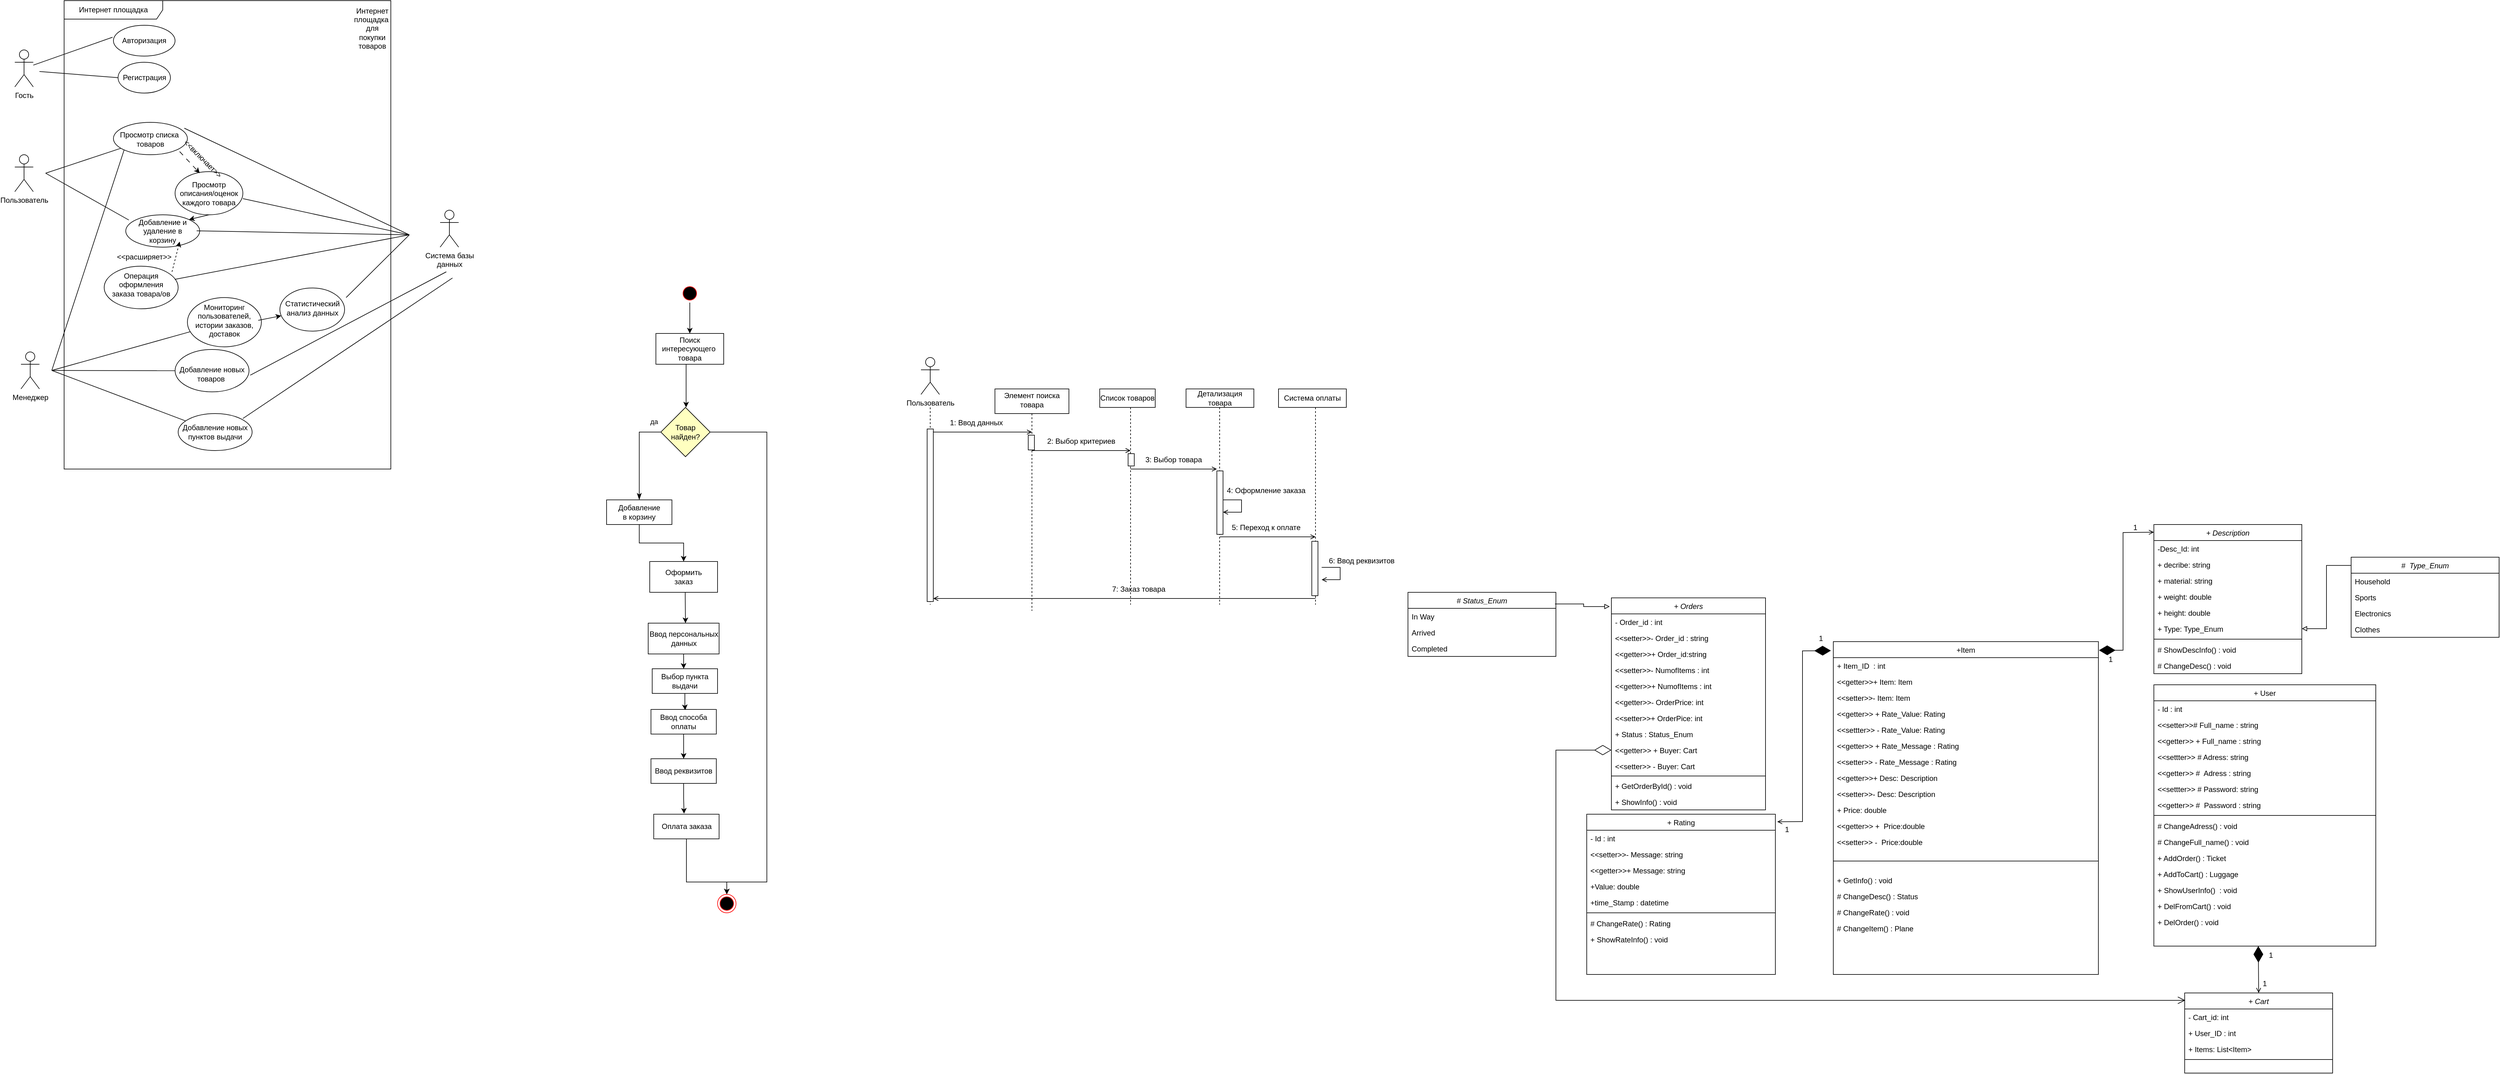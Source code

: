<mxfile version="24.4.4" type="google">
  <diagram name="Page-1" id="mguCj2cKq7bsOL97bhls">
    <mxGraphModel dx="3187" dy="2758" grid="1" gridSize="10" guides="1" tooltips="1" connect="1" arrows="1" fold="1" page="1" pageScale="1" pageWidth="850" pageHeight="1100" math="0" shadow="0">
      <root>
        <mxCell id="0" />
        <mxCell id="1" parent="0" />
        <mxCell id="fIXFhrKanXtExy9UGcHT-1" value="Пользователь" style="shape=umlActor;verticalLabelPosition=bottom;verticalAlign=top;html=1;outlineConnect=0;" parent="1" vertex="1">
          <mxGeometry x="100" y="120" width="30" height="60" as="geometry" />
        </mxCell>
        <mxCell id="fIXFhrKanXtExy9UGcHT-4" value="Менеджер" style="shape=umlActor;verticalLabelPosition=bottom;verticalAlign=top;html=1;outlineConnect=0;" parent="1" vertex="1">
          <mxGeometry x="110" y="440" width="30" height="60" as="geometry" />
        </mxCell>
        <mxCell id="fIXFhrKanXtExy9UGcHT-7" value="Система базы &lt;br&gt;данных" style="shape=umlActor;verticalLabelPosition=bottom;verticalAlign=top;html=1;outlineConnect=0;" parent="1" vertex="1">
          <mxGeometry x="790" y="210" width="30" height="60" as="geometry" />
        </mxCell>
        <mxCell id="fIXFhrKanXtExy9UGcHT-8" value="" style="endArrow=none;html=1;rounded=0;endFill=0;" parent="1" target="fIXFhrKanXtExy9UGcHT-9" edge="1">
          <mxGeometry width="50" height="50" relative="1" as="geometry">
            <mxPoint x="150" y="150" as="sourcePoint" />
            <mxPoint x="335" y="129" as="targetPoint" />
          </mxGeometry>
        </mxCell>
        <mxCell id="fIXFhrKanXtExy9UGcHT-9" value="" style="ellipse;whiteSpace=wrap;html=1;" parent="1" vertex="1">
          <mxGeometry x="260" y="67.5" width="120" height="52.5" as="geometry" />
        </mxCell>
        <mxCell id="fIXFhrKanXtExy9UGcHT-10" value="Просмотр списка&amp;nbsp;&lt;br&gt;товаров" style="text;html=1;strokeColor=none;fillColor=none;align=center;verticalAlign=middle;whiteSpace=wrap;rounded=0;" parent="1" vertex="1">
          <mxGeometry x="265" y="77" width="110" height="35" as="geometry" />
        </mxCell>
        <mxCell id="fIXFhrKanXtExy9UGcHT-11" value="" style="ellipse;whiteSpace=wrap;html=1;" parent="1" vertex="1">
          <mxGeometry x="360" y="147.5" width="110" height="70" as="geometry" />
        </mxCell>
        <mxCell id="fIXFhrKanXtExy9UGcHT-12" value="Просмотр описания/оценок каждого товара" style="text;html=1;strokeColor=none;fillColor=none;align=center;verticalAlign=middle;whiteSpace=wrap;rounded=0;" parent="1" vertex="1">
          <mxGeometry x="360" y="165" width="110" height="35" as="geometry" />
        </mxCell>
        <mxCell id="fIXFhrKanXtExy9UGcHT-13" value="" style="endArrow=classic;html=1;rounded=0;exitX=1;exitY=0.5;exitDx=0;exitDy=0;entryX=0.371;entryY=0.017;entryDx=0;entryDy=0;entryPerimeter=0;strokeColor=none;dashed=1;" parent="1" source="fIXFhrKanXtExy9UGcHT-10" target="fIXFhrKanXtExy9UGcHT-11" edge="1">
          <mxGeometry width="50" height="50" relative="1" as="geometry">
            <mxPoint x="390" y="370" as="sourcePoint" />
            <mxPoint x="440" y="320" as="targetPoint" />
          </mxGeometry>
        </mxCell>
        <mxCell id="fIXFhrKanXtExy9UGcHT-14" style="edgeStyle=orthogonalEdgeStyle;rounded=0;orthogonalLoop=1;jettySize=auto;html=1;exitX=0.5;exitY=1;exitDx=0;exitDy=0;" parent="1" source="fIXFhrKanXtExy9UGcHT-12" target="fIXFhrKanXtExy9UGcHT-12" edge="1">
          <mxGeometry relative="1" as="geometry" />
        </mxCell>
        <mxCell id="fIXFhrKanXtExy9UGcHT-15" value="" style="ellipse;whiteSpace=wrap;html=1;" parent="1" vertex="1">
          <mxGeometry x="280" y="217.5" width="120" height="52.5" as="geometry" />
        </mxCell>
        <mxCell id="fIXFhrKanXtExy9UGcHT-16" value="Добавление и удаление в корзину" style="text;html=1;strokeColor=none;fillColor=none;align=center;verticalAlign=middle;whiteSpace=wrap;rounded=0;" parent="1" vertex="1">
          <mxGeometry x="285" y="226" width="110" height="35" as="geometry" />
        </mxCell>
        <mxCell id="fIXFhrKanXtExy9UGcHT-17" value="" style="endArrow=none;html=1;rounded=0;entryX=0;entryY=0;entryDx=0;entryDy=0;endFill=0;" parent="1" target="fIXFhrKanXtExy9UGcHT-16" edge="1">
          <mxGeometry width="50" height="50" relative="1" as="geometry">
            <mxPoint x="150" y="150" as="sourcePoint" />
            <mxPoint x="300" y="240" as="targetPoint" />
          </mxGeometry>
        </mxCell>
        <mxCell id="fIXFhrKanXtExy9UGcHT-19" value="" style="endArrow=classic;html=1;rounded=0;exitX=0.5;exitY=1;exitDx=0;exitDy=0;entryX=1;entryY=0;entryDx=0;entryDy=0;" parent="1" source="fIXFhrKanXtExy9UGcHT-11" target="fIXFhrKanXtExy9UGcHT-15" edge="1">
          <mxGeometry width="50" height="50" relative="1" as="geometry">
            <mxPoint x="390" y="370" as="sourcePoint" />
            <mxPoint x="440" y="320" as="targetPoint" />
          </mxGeometry>
        </mxCell>
        <mxCell id="fIXFhrKanXtExy9UGcHT-20" value="" style="endArrow=none;html=1;rounded=0;entryX=1;entryY=0;entryDx=0;entryDy=0;endFill=0;" parent="1" target="fIXFhrKanXtExy9UGcHT-10" edge="1">
          <mxGeometry width="50" height="50" relative="1" as="geometry">
            <mxPoint x="740" y="250" as="sourcePoint" />
            <mxPoint x="440" y="320" as="targetPoint" />
          </mxGeometry>
        </mxCell>
        <mxCell id="fIXFhrKanXtExy9UGcHT-21" value="" style="endArrow=none;html=1;rounded=0;entryX=1;entryY=0.75;entryDx=0;entryDy=0;endFill=0;" parent="1" target="fIXFhrKanXtExy9UGcHT-12" edge="1">
          <mxGeometry width="50" height="50" relative="1" as="geometry">
            <mxPoint x="740" y="250" as="sourcePoint" />
            <mxPoint x="440" y="320" as="targetPoint" />
          </mxGeometry>
        </mxCell>
        <mxCell id="fIXFhrKanXtExy9UGcHT-22" value="" style="endArrow=none;html=1;rounded=0;entryX=1;entryY=0.5;entryDx=0;entryDy=0;endFill=0;" parent="1" target="fIXFhrKanXtExy9UGcHT-16" edge="1">
          <mxGeometry width="50" height="50" relative="1" as="geometry">
            <mxPoint x="740" y="250" as="sourcePoint" />
            <mxPoint x="440" y="320" as="targetPoint" />
          </mxGeometry>
        </mxCell>
        <mxCell id="fIXFhrKanXtExy9UGcHT-23" value="" style="endArrow=classic;html=1;rounded=0;dashed=1;dashPattern=8 8;exitX=0.931;exitY=1.082;exitDx=0;exitDy=0;exitPerimeter=0;" parent="1" source="fIXFhrKanXtExy9UGcHT-10" edge="1">
          <mxGeometry width="50" height="50" relative="1" as="geometry">
            <mxPoint x="450" y="440" as="sourcePoint" />
            <mxPoint x="400" y="150" as="targetPoint" />
          </mxGeometry>
        </mxCell>
        <mxCell id="fIXFhrKanXtExy9UGcHT-24" value="&amp;lt;&amp;lt;включает&amp;gt;&amp;gt;" style="text;html=1;strokeColor=none;fillColor=none;align=center;verticalAlign=middle;whiteSpace=wrap;rounded=0;rotation=45;" parent="1" vertex="1">
          <mxGeometry x="375" y="112" width="60" height="30" as="geometry" />
        </mxCell>
        <mxCell id="fIXFhrKanXtExy9UGcHT-25" value="" style="endArrow=none;html=1;rounded=0;endFill=0;" parent="1" target="fIXFhrKanXtExy9UGcHT-26" edge="1">
          <mxGeometry width="50" height="50" relative="1" as="geometry">
            <mxPoint x="160" y="470" as="sourcePoint" />
            <mxPoint x="277.5" y="381.25" as="targetPoint" />
          </mxGeometry>
        </mxCell>
        <mxCell id="fIXFhrKanXtExy9UGcHT-26" value="" style="ellipse;whiteSpace=wrap;html=1;" parent="1" vertex="1">
          <mxGeometry x="380" y="351.75" width="120" height="80" as="geometry" />
        </mxCell>
        <mxCell id="fIXFhrKanXtExy9UGcHT-27" value="Мониторинг пользователей, истории заказов, доставок" style="text;html=1;strokeColor=none;fillColor=none;align=center;verticalAlign=middle;whiteSpace=wrap;rounded=0;" parent="1" vertex="1">
          <mxGeometry x="385" y="371.25" width="110" height="35" as="geometry" />
        </mxCell>
        <mxCell id="fIXFhrKanXtExy9UGcHT-28" value="" style="endArrow=none;html=1;rounded=0;endFill=0;" parent="1" target="fIXFhrKanXtExy9UGcHT-29" edge="1">
          <mxGeometry width="50" height="50" relative="1" as="geometry">
            <mxPoint x="160" y="470" as="sourcePoint" />
            <mxPoint x="422.5" y="418.75" as="targetPoint" />
          </mxGeometry>
        </mxCell>
        <mxCell id="fIXFhrKanXtExy9UGcHT-29" value="" style="ellipse;whiteSpace=wrap;html=1;" parent="1" vertex="1">
          <mxGeometry x="360" y="436" width="120" height="68.75" as="geometry" />
        </mxCell>
        <mxCell id="fIXFhrKanXtExy9UGcHT-30" value="Добавление новых товаров&amp;nbsp;" style="text;html=1;strokeColor=none;fillColor=none;align=center;verticalAlign=middle;whiteSpace=wrap;rounded=0;" parent="1" vertex="1">
          <mxGeometry x="365" y="458" width="110" height="35" as="geometry" />
        </mxCell>
        <mxCell id="fIXFhrKanXtExy9UGcHT-31" value="" style="endArrow=none;html=1;rounded=0;endFill=0;" parent="1" target="fIXFhrKanXtExy9UGcHT-32" edge="1">
          <mxGeometry width="50" height="50" relative="1" as="geometry">
            <mxPoint x="160" y="470" as="sourcePoint" />
            <mxPoint x="412.5" y="568.75" as="targetPoint" />
          </mxGeometry>
        </mxCell>
        <mxCell id="fIXFhrKanXtExy9UGcHT-32" value="" style="ellipse;whiteSpace=wrap;html=1;" parent="1" vertex="1">
          <mxGeometry x="365" y="540" width="120" height="60" as="geometry" />
        </mxCell>
        <mxCell id="fIXFhrKanXtExy9UGcHT-33" value="Добавление новых пунктов выдачи" style="text;html=1;strokeColor=none;fillColor=none;align=center;verticalAlign=middle;whiteSpace=wrap;rounded=0;" parent="1" vertex="1">
          <mxGeometry x="370" y="552.5" width="110" height="35" as="geometry" />
        </mxCell>
        <mxCell id="fIXFhrKanXtExy9UGcHT-34" value="" style="endArrow=classic;html=1;rounded=0;exitX=1;exitY=0.5;exitDx=0;exitDy=0;" parent="1" source="fIXFhrKanXtExy9UGcHT-27" target="fIXFhrKanXtExy9UGcHT-35" edge="1">
          <mxGeometry width="50" height="50" relative="1" as="geometry">
            <mxPoint x="340" y="590" as="sourcePoint" />
            <mxPoint x="382.5" y="603.75" as="targetPoint" />
          </mxGeometry>
        </mxCell>
        <mxCell id="fIXFhrKanXtExy9UGcHT-35" value="" style="ellipse;whiteSpace=wrap;html=1;" parent="1" vertex="1">
          <mxGeometry x="530" y="336.25" width="105" height="70" as="geometry" />
        </mxCell>
        <mxCell id="fIXFhrKanXtExy9UGcHT-36" value="Статистический анализ данных" style="text;html=1;strokeColor=none;fillColor=none;align=center;verticalAlign=middle;whiteSpace=wrap;rounded=0;" parent="1" vertex="1">
          <mxGeometry x="527.5" y="351.75" width="110" height="35" as="geometry" />
        </mxCell>
        <mxCell id="fIXFhrKanXtExy9UGcHT-40" value="" style="endArrow=none;html=1;rounded=0;entryX=1;entryY=0;entryDx=0;entryDy=0;endFill=0;" parent="1" target="fIXFhrKanXtExy9UGcHT-36" edge="1">
          <mxGeometry width="50" height="50" relative="1" as="geometry">
            <mxPoint x="740" y="250" as="sourcePoint" />
            <mxPoint x="687.5" y="440" as="targetPoint" />
          </mxGeometry>
        </mxCell>
        <mxCell id="fIXFhrKanXtExy9UGcHT-46" value="" style="endArrow=none;html=1;rounded=0;entryX=0;entryY=1;entryDx=0;entryDy=0;endFill=0;" parent="1" target="fIXFhrKanXtExy9UGcHT-9" edge="1">
          <mxGeometry width="50" height="50" relative="1" as="geometry">
            <mxPoint x="160" y="470" as="sourcePoint" />
            <mxPoint x="420" y="300" as="targetPoint" />
          </mxGeometry>
        </mxCell>
        <mxCell id="IKExKe8eIzAEsjHXs8DD-5" value="" style="ellipse;whiteSpace=wrap;html=1;" parent="1" vertex="1">
          <mxGeometry x="245" y="300.88" width="120" height="69.12" as="geometry" />
        </mxCell>
        <mxCell id="IKExKe8eIzAEsjHXs8DD-8" value="Операция оформления заказа товара/ов" style="text;html=1;strokeColor=none;fillColor=none;align=center;verticalAlign=middle;whiteSpace=wrap;rounded=0;" parent="1" vertex="1">
          <mxGeometry x="255" y="310" width="100" height="41.75" as="geometry" />
        </mxCell>
        <mxCell id="IKExKe8eIzAEsjHXs8DD-9" value="" style="endArrow=classic;html=1;rounded=0;dashed=1;exitX=1;exitY=0;exitDx=0;exitDy=0;entryX=0.75;entryY=1;entryDx=0;entryDy=0;" parent="1" source="IKExKe8eIzAEsjHXs8DD-8" target="fIXFhrKanXtExy9UGcHT-16" edge="1">
          <mxGeometry width="50" height="50" relative="1" as="geometry">
            <mxPoint x="400" y="330" as="sourcePoint" />
            <mxPoint x="450" y="280" as="targetPoint" />
          </mxGeometry>
        </mxCell>
        <mxCell id="IKExKe8eIzAEsjHXs8DD-12" value="" style="endArrow=none;html=1;rounded=0;entryX=0.955;entryY=0.309;entryDx=0;entryDy=0;entryPerimeter=0;endFill=0;" parent="1" target="IKExKe8eIzAEsjHXs8DD-5" edge="1">
          <mxGeometry width="50" height="50" relative="1" as="geometry">
            <mxPoint x="740" y="250" as="sourcePoint" />
            <mxPoint x="450" y="280" as="targetPoint" />
          </mxGeometry>
        </mxCell>
        <mxCell id="IKExKe8eIzAEsjHXs8DD-13" value="&amp;lt;&amp;lt;расширяет&amp;gt;&amp;gt;" style="text;html=1;strokeColor=none;fillColor=none;align=center;verticalAlign=middle;whiteSpace=wrap;rounded=0;" parent="1" vertex="1">
          <mxGeometry x="280" y="270.88" width="60" height="30" as="geometry" />
        </mxCell>
        <mxCell id="GcAJQOQB0X5c1evwpk9x-1" value="Поиск интересующего&amp;nbsp;&lt;br&gt;товара" style="rounded=0;whiteSpace=wrap;html=1;" parent="1" vertex="1">
          <mxGeometry x="1140" y="410" width="110" height="50" as="geometry" />
        </mxCell>
        <mxCell id="GcAJQOQB0X5c1evwpk9x-2" value="" style="edgeStyle=orthogonalEdgeStyle;rounded=0;orthogonalLoop=1;jettySize=auto;html=1;" parent="1" source="GcAJQOQB0X5c1evwpk9x-3" target="GcAJQOQB0X5c1evwpk9x-1" edge="1">
          <mxGeometry relative="1" as="geometry" />
        </mxCell>
        <mxCell id="GcAJQOQB0X5c1evwpk9x-3" value="" style="ellipse;html=1;shape=startState;fillColor=#000000;strokeColor=#ff0000;" parent="1" vertex="1">
          <mxGeometry x="1180" y="330" width="30" height="30" as="geometry" />
        </mxCell>
        <mxCell id="GcAJQOQB0X5c1evwpk9x-4" value="" style="edgeStyle=orthogonalEdgeStyle;rounded=0;orthogonalLoop=1;jettySize=auto;html=1;entryX=0.5;entryY=0;entryDx=0;entryDy=0;" parent="1" edge="1">
          <mxGeometry relative="1" as="geometry">
            <mxPoint x="1187" y="460" as="sourcePoint" />
            <mxPoint x="1189" y="530" as="targetPoint" />
            <Array as="points">
              <mxPoint x="1189" y="460" />
            </Array>
          </mxGeometry>
        </mxCell>
        <mxCell id="W91-haZx8cq5L4DPFJ07-21" style="edgeStyle=orthogonalEdgeStyle;rounded=0;orthogonalLoop=1;jettySize=auto;html=1;entryX=0.5;entryY=0;entryDx=0;entryDy=0;" edge="1" parent="1" source="GcAJQOQB0X5c1evwpk9x-5" target="GcAJQOQB0X5c1evwpk9x-18">
          <mxGeometry relative="1" as="geometry">
            <mxPoint x="1290" y="840" as="targetPoint" />
            <Array as="points">
              <mxPoint x="1320" y="570" />
              <mxPoint x="1320" y="1300" />
              <mxPoint x="1255" y="1300" />
            </Array>
          </mxGeometry>
        </mxCell>
        <mxCell id="GcAJQOQB0X5c1evwpk9x-5" value="Товар&lt;br&gt;найден?" style="rhombus;whiteSpace=wrap;html=1;fillColor=#ffffc0;strokeColor=#000000;" parent="1" vertex="1">
          <mxGeometry x="1148" y="530" width="80" height="80" as="geometry" />
        </mxCell>
        <mxCell id="GcAJQOQB0X5c1evwpk9x-7" value="да" style="edgeStyle=orthogonalEdgeStyle;html=1;align=left;verticalAlign=top;endArrow=classicThin;endSize=8;strokeColor=#000000;rounded=0;entryX=0.5;entryY=0;entryDx=0;entryDy=0;endFill=1;" parent="1" target="GcAJQOQB0X5c1evwpk9x-11" edge="1">
          <mxGeometry x="-0.731" y="-30" relative="1" as="geometry">
            <mxPoint x="1111" y="660" as="targetPoint" />
            <Array as="points">
              <mxPoint x="1113" y="570" />
            </Array>
            <mxPoint as="offset" />
            <mxPoint x="1148" y="570" as="sourcePoint" />
          </mxGeometry>
        </mxCell>
        <mxCell id="GcAJQOQB0X5c1evwpk9x-10" style="edgeStyle=orthogonalEdgeStyle;rounded=0;orthogonalLoop=1;jettySize=auto;html=1;entryX=0.5;entryY=0;entryDx=0;entryDy=0;" parent="1" source="GcAJQOQB0X5c1evwpk9x-11" target="GcAJQOQB0X5c1evwpk9x-12" edge="1">
          <mxGeometry relative="1" as="geometry" />
        </mxCell>
        <mxCell id="GcAJQOQB0X5c1evwpk9x-11" value="Добавление&lt;br&gt;в корзину" style="rounded=0;whiteSpace=wrap;html=1;" parent="1" vertex="1">
          <mxGeometry x="1060" y="680" width="106" height="40" as="geometry" />
        </mxCell>
        <mxCell id="GcAJQOQB0X5c1evwpk9x-12" value="Оформить&lt;br&gt;заказ" style="rounded=0;whiteSpace=wrap;html=1;" parent="1" vertex="1">
          <mxGeometry x="1130" y="780" width="110" height="50" as="geometry" />
        </mxCell>
        <mxCell id="GcAJQOQB0X5c1evwpk9x-13" value="" style="edgeStyle=orthogonalEdgeStyle;rounded=0;orthogonalLoop=1;jettySize=auto;html=1;" parent="1" edge="1">
          <mxGeometry relative="1" as="geometry">
            <mxPoint x="1187.55" y="830" as="sourcePoint" />
            <mxPoint x="1188" y="880" as="targetPoint" />
            <Array as="points">
              <mxPoint x="1188" y="840" />
              <mxPoint x="1188" y="840" />
            </Array>
          </mxGeometry>
        </mxCell>
        <mxCell id="GcAJQOQB0X5c1evwpk9x-15" value="Ввод персональных&lt;br&gt;данных" style="rounded=0;whiteSpace=wrap;html=1;" parent="1" vertex="1">
          <mxGeometry x="1127.5" y="880" width="115" height="50" as="geometry" />
        </mxCell>
        <mxCell id="W91-haZx8cq5L4DPFJ07-22" style="edgeStyle=orthogonalEdgeStyle;rounded=0;orthogonalLoop=1;jettySize=auto;html=1;entryX=0.5;entryY=0;entryDx=0;entryDy=0;" edge="1" parent="1" source="GcAJQOQB0X5c1evwpk9x-17" target="GcAJQOQB0X5c1evwpk9x-18">
          <mxGeometry relative="1" as="geometry">
            <Array as="points">
              <mxPoint x="1189" y="1300" />
              <mxPoint x="1255" y="1300" />
            </Array>
          </mxGeometry>
        </mxCell>
        <mxCell id="GcAJQOQB0X5c1evwpk9x-17" value="Оплата заказа" style="rounded=0;whiteSpace=wrap;html=1;" parent="1" vertex="1">
          <mxGeometry x="1136.5" y="1190" width="106" height="40" as="geometry" />
        </mxCell>
        <mxCell id="GcAJQOQB0X5c1evwpk9x-18" value="" style="ellipse;html=1;shape=endState;fillColor=#000000;strokeColor=#ff0000;" parent="1" vertex="1">
          <mxGeometry x="1240" y="1320" width="30" height="30" as="geometry" />
        </mxCell>
        <mxCell id="GcAJQOQB0X5c1evwpk9x-26" value="" style="rounded=0;whiteSpace=wrap;html=1;" parent="1" vertex="1">
          <mxGeometry x="1690" y="500" width="120" height="40" as="geometry" />
        </mxCell>
        <mxCell id="GcAJQOQB0X5c1evwpk9x-27" value="Элемент поиска&lt;br&gt;товара" style="text;html=1;strokeColor=none;fillColor=none;align=center;verticalAlign=middle;whiteSpace=wrap;rounded=0;" parent="1" vertex="1">
          <mxGeometry x="1690" y="500" width="120" height="35" as="geometry" />
        </mxCell>
        <mxCell id="GcAJQOQB0X5c1evwpk9x-28" value="" style="rounded=0;whiteSpace=wrap;html=1;" parent="1" vertex="1">
          <mxGeometry x="1860" y="500" width="90" height="30" as="geometry" />
        </mxCell>
        <mxCell id="GcAJQOQB0X5c1evwpk9x-29" value="Список товаров" style="text;html=1;strokeColor=none;fillColor=none;align=center;verticalAlign=middle;whiteSpace=wrap;rounded=0;" parent="1" vertex="1">
          <mxGeometry x="1860" y="500" width="90" height="30" as="geometry" />
        </mxCell>
        <mxCell id="GcAJQOQB0X5c1evwpk9x-30" value="" style="rounded=0;whiteSpace=wrap;html=1;" parent="1" vertex="1">
          <mxGeometry x="2000" y="500" width="110" height="30" as="geometry" />
        </mxCell>
        <mxCell id="GcAJQOQB0X5c1evwpk9x-31" value="Детализация&lt;br&gt;товара" style="text;html=1;strokeColor=none;fillColor=none;align=center;verticalAlign=middle;whiteSpace=wrap;rounded=0;" parent="1" vertex="1">
          <mxGeometry x="2000" y="500" width="110" height="30" as="geometry" />
        </mxCell>
        <mxCell id="GcAJQOQB0X5c1evwpk9x-32" value="" style="rounded=0;whiteSpace=wrap;html=1;" parent="1" vertex="1">
          <mxGeometry x="2150" y="500" width="110" height="30" as="geometry" />
        </mxCell>
        <mxCell id="GcAJQOQB0X5c1evwpk9x-33" value="Система оплаты" style="text;html=1;strokeColor=none;fillColor=none;align=center;verticalAlign=middle;whiteSpace=wrap;rounded=0;" parent="1" vertex="1">
          <mxGeometry x="2150" y="500" width="110" height="30" as="geometry" />
        </mxCell>
        <mxCell id="GcAJQOQB0X5c1evwpk9x-34" value="" style="endArrow=none;dashed=1;html=1;rounded=0;exitX=0.5;exitY=1;exitDx=0;exitDy=0;" parent="1" source="GcAJQOQB0X5c1evwpk9x-59" edge="1">
          <mxGeometry width="50" height="50" relative="1" as="geometry">
            <mxPoint x="1840" y="690" as="sourcePoint" />
            <mxPoint x="1585" y="850" as="targetPoint" />
          </mxGeometry>
        </mxCell>
        <mxCell id="GcAJQOQB0X5c1evwpk9x-35" value="" style="endArrow=none;dashed=1;html=1;rounded=0;exitX=0.5;exitY=1;exitDx=0;exitDy=0;" parent="1" edge="1">
          <mxGeometry width="50" height="50" relative="1" as="geometry">
            <mxPoint x="1750" y="540" as="sourcePoint" />
            <mxPoint x="1750" y="860" as="targetPoint" />
          </mxGeometry>
        </mxCell>
        <mxCell id="GcAJQOQB0X5c1evwpk9x-36" value="" style="endArrow=none;dashed=1;html=1;rounded=0;exitX=0.5;exitY=1;exitDx=0;exitDy=0;" parent="1" edge="1">
          <mxGeometry width="50" height="50" relative="1" as="geometry">
            <mxPoint x="1910" y="530" as="sourcePoint" />
            <mxPoint x="1910" y="850" as="targetPoint" />
          </mxGeometry>
        </mxCell>
        <mxCell id="GcAJQOQB0X5c1evwpk9x-37" value="" style="endArrow=none;dashed=1;html=1;rounded=0;exitX=0.5;exitY=1;exitDx=0;exitDy=0;" parent="1" edge="1">
          <mxGeometry width="50" height="50" relative="1" as="geometry">
            <mxPoint x="2054.5" y="530" as="sourcePoint" />
            <mxPoint x="2054.5" y="850" as="targetPoint" />
          </mxGeometry>
        </mxCell>
        <mxCell id="GcAJQOQB0X5c1evwpk9x-38" value="" style="endArrow=none;dashed=1;html=1;rounded=0;exitX=0.5;exitY=1;exitDx=0;exitDy=0;" parent="1" edge="1">
          <mxGeometry width="50" height="50" relative="1" as="geometry">
            <mxPoint x="2210" y="530" as="sourcePoint" />
            <mxPoint x="2210" y="850" as="targetPoint" />
          </mxGeometry>
        </mxCell>
        <mxCell id="GcAJQOQB0X5c1evwpk9x-39" value="" style="endArrow=open;html=1;rounded=0;endFill=0;" parent="1" edge="1">
          <mxGeometry width="50" height="50" relative="1" as="geometry">
            <mxPoint x="1590" y="570" as="sourcePoint" />
            <mxPoint x="1750" y="570" as="targetPoint" />
          </mxGeometry>
        </mxCell>
        <mxCell id="GcAJQOQB0X5c1evwpk9x-40" value="1: Ввод данных" style="text;html=1;strokeColor=none;fillColor=none;align=center;verticalAlign=middle;whiteSpace=wrap;rounded=0;" parent="1" vertex="1">
          <mxGeometry x="1590" y="540" width="140" height="30" as="geometry" />
        </mxCell>
        <mxCell id="GcAJQOQB0X5c1evwpk9x-41" value="" style="endArrow=open;html=1;rounded=0;endFill=0;" parent="1" edge="1">
          <mxGeometry width="50" height="50" relative="1" as="geometry">
            <mxPoint x="1750" y="600" as="sourcePoint" />
            <mxPoint x="1910" y="600" as="targetPoint" />
          </mxGeometry>
        </mxCell>
        <mxCell id="GcAJQOQB0X5c1evwpk9x-42" value="2: Выбор критериев" style="text;html=1;strokeColor=none;fillColor=none;align=center;verticalAlign=middle;whiteSpace=wrap;rounded=0;" parent="1" vertex="1">
          <mxGeometry x="1760" y="570" width="140" height="30" as="geometry" />
        </mxCell>
        <mxCell id="GcAJQOQB0X5c1evwpk9x-43" value="" style="endArrow=open;html=1;rounded=0;endFill=0;" parent="1" edge="1">
          <mxGeometry width="50" height="50" relative="1" as="geometry">
            <mxPoint x="1910" y="630" as="sourcePoint" />
            <mxPoint x="2050" y="630" as="targetPoint" />
          </mxGeometry>
        </mxCell>
        <mxCell id="GcAJQOQB0X5c1evwpk9x-44" value="3: Выбор товара" style="text;html=1;strokeColor=none;fillColor=none;align=center;verticalAlign=middle;whiteSpace=wrap;rounded=0;" parent="1" vertex="1">
          <mxGeometry x="1910" y="600" width="140" height="30" as="geometry" />
        </mxCell>
        <mxCell id="GcAJQOQB0X5c1evwpk9x-45" value="4: Оформление заказа" style="text;html=1;strokeColor=none;fillColor=none;align=center;verticalAlign=middle;whiteSpace=wrap;rounded=0;" parent="1" vertex="1">
          <mxGeometry x="2060" y="649.5" width="140" height="30" as="geometry" />
        </mxCell>
        <mxCell id="GcAJQOQB0X5c1evwpk9x-46" value="" style="endArrow=open;html=1;rounded=0;endFill=0;" parent="1" edge="1">
          <mxGeometry width="50" height="50" relative="1" as="geometry">
            <mxPoint x="2060" y="680" as="sourcePoint" />
            <mxPoint x="2060" y="700" as="targetPoint" />
            <Array as="points">
              <mxPoint x="2090" y="680" />
              <mxPoint x="2090" y="700" />
              <mxPoint x="2080" y="700" />
            </Array>
          </mxGeometry>
        </mxCell>
        <mxCell id="GcAJQOQB0X5c1evwpk9x-48" value="" style="endArrow=open;html=1;rounded=0;endFill=0;" parent="1" edge="1">
          <mxGeometry width="50" height="50" relative="1" as="geometry">
            <mxPoint x="2055" y="740" as="sourcePoint" />
            <mxPoint x="2210" y="740" as="targetPoint" />
          </mxGeometry>
        </mxCell>
        <mxCell id="GcAJQOQB0X5c1evwpk9x-49" value="6: Ввод реквизитов" style="text;html=1;strokeColor=none;fillColor=none;align=center;verticalAlign=middle;whiteSpace=wrap;rounded=0;" parent="1" vertex="1">
          <mxGeometry x="2220" y="764.25" width="130" height="30" as="geometry" />
        </mxCell>
        <mxCell id="GcAJQOQB0X5c1evwpk9x-50" style="edgeStyle=orthogonalEdgeStyle;rounded=0;orthogonalLoop=1;jettySize=auto;html=1;exitX=0.5;exitY=1;exitDx=0;exitDy=0;" parent="1" source="GcAJQOQB0X5c1evwpk9x-49" target="GcAJQOQB0X5c1evwpk9x-49" edge="1">
          <mxGeometry relative="1" as="geometry" />
        </mxCell>
        <mxCell id="GcAJQOQB0X5c1evwpk9x-51" value="" style="endArrow=open;html=1;rounded=0;endFill=0;" parent="1" edge="1">
          <mxGeometry width="50" height="50" relative="1" as="geometry">
            <mxPoint x="2220" y="789.5" as="sourcePoint" />
            <mxPoint x="2220" y="809.5" as="targetPoint" />
            <Array as="points">
              <mxPoint x="2250" y="789.5" />
              <mxPoint x="2250" y="799.5" />
              <mxPoint x="2250" y="809.5" />
              <mxPoint x="2240" y="809.5" />
            </Array>
          </mxGeometry>
        </mxCell>
        <mxCell id="GcAJQOQB0X5c1evwpk9x-52" value="" style="endArrow=open;html=1;rounded=0;endFill=0;" parent="1" edge="1">
          <mxGeometry width="50" height="50" relative="1" as="geometry">
            <mxPoint x="2210" y="840" as="sourcePoint" />
            <mxPoint x="1590" y="840" as="targetPoint" />
          </mxGeometry>
        </mxCell>
        <mxCell id="GcAJQOQB0X5c1evwpk9x-53" value="7: Заказ товара&amp;nbsp;" style="text;html=1;strokeColor=none;fillColor=none;align=center;verticalAlign=middle;whiteSpace=wrap;rounded=0;" parent="1" vertex="1">
          <mxGeometry x="1820" y="810" width="210" height="30" as="geometry" />
        </mxCell>
        <mxCell id="GcAJQOQB0X5c1evwpk9x-54" value="" style="rounded=0;whiteSpace=wrap;html=1;rotation=90;" parent="1" vertex="1">
          <mxGeometry x="1737" y="582" width="24" height="10" as="geometry" />
        </mxCell>
        <mxCell id="GcAJQOQB0X5c1evwpk9x-55" value="" style="rounded=0;whiteSpace=wrap;html=1;rotation=90;" parent="1" vertex="1">
          <mxGeometry x="1901" y="610" width="20" height="10" as="geometry" />
        </mxCell>
        <mxCell id="GcAJQOQB0X5c1evwpk9x-56" value="" style="rounded=0;whiteSpace=wrap;html=1;rotation=90;" parent="1" vertex="1">
          <mxGeometry x="2003.5" y="679.5" width="103" height="10" as="geometry" />
        </mxCell>
        <mxCell id="GcAJQOQB0X5c1evwpk9x-57" value="" style="rounded=0;whiteSpace=wrap;html=1;rotation=90;" parent="1" vertex="1">
          <mxGeometry x="2164.88" y="786.37" width="88.25" height="10" as="geometry" />
        </mxCell>
        <mxCell id="GcAJQOQB0X5c1evwpk9x-58" value="" style="endArrow=none;dashed=1;html=1;rounded=0;exitX=0.5;exitY=1;exitDx=0;exitDy=0;" parent="1" target="GcAJQOQB0X5c1evwpk9x-59" edge="1">
          <mxGeometry width="50" height="50" relative="1" as="geometry">
            <mxPoint x="1585" y="530" as="sourcePoint" />
            <mxPoint x="1585" y="850" as="targetPoint" />
          </mxGeometry>
        </mxCell>
        <mxCell id="GcAJQOQB0X5c1evwpk9x-59" value="" style="rounded=0;whiteSpace=wrap;html=1;rotation=90;" parent="1" vertex="1">
          <mxGeometry x="1445" y="700" width="280" height="10" as="geometry" />
        </mxCell>
        <mxCell id="GcAJQOQB0X5c1evwpk9x-60" value="5: Переход к оплате" style="text;html=1;strokeColor=none;fillColor=none;align=center;verticalAlign=middle;whiteSpace=wrap;rounded=0;" parent="1" vertex="1">
          <mxGeometry x="2060" y="710" width="140" height="30" as="geometry" />
        </mxCell>
        <mxCell id="GcAJQOQB0X5c1evwpk9x-62" value="+ Orders" style="swimlane;fontStyle=2;align=center;verticalAlign=top;childLayout=stackLayout;horizontal=1;startSize=26;horizontalStack=0;resizeParent=1;resizeLast=0;collapsible=1;marginBottom=0;rounded=0;shadow=0;strokeWidth=1;" parent="1" vertex="1">
          <mxGeometry x="2690" y="839" width="250" height="344" as="geometry">
            <mxRectangle x="230" y="140" width="160" height="26" as="alternateBounds" />
          </mxGeometry>
        </mxCell>
        <mxCell id="GcAJQOQB0X5c1evwpk9x-63" value="- Order_id : int" style="text;align=left;verticalAlign=top;spacingLeft=4;spacingRight=4;overflow=hidden;rotatable=0;points=[[0,0.5],[1,0.5]];portConstraint=eastwest;" parent="GcAJQOQB0X5c1evwpk9x-62" vertex="1">
          <mxGeometry y="26" width="250" height="26" as="geometry" />
        </mxCell>
        <mxCell id="GcAJQOQB0X5c1evwpk9x-64" value="&lt;&lt;setter&gt;&gt;- Order_id : string" style="text;align=left;verticalAlign=top;spacingLeft=4;spacingRight=4;overflow=hidden;rotatable=0;points=[[0,0.5],[1,0.5]];portConstraint=eastwest;rounded=0;shadow=0;html=0;" parent="GcAJQOQB0X5c1evwpk9x-62" vertex="1">
          <mxGeometry y="52" width="250" height="26" as="geometry" />
        </mxCell>
        <mxCell id="GcAJQOQB0X5c1evwpk9x-65" value="&lt;&lt;getter&gt;&gt;+ Order_id:string" style="text;align=left;verticalAlign=top;spacingLeft=4;spacingRight=4;overflow=hidden;rotatable=0;points=[[0,0.5],[1,0.5]];portConstraint=eastwest;rounded=0;shadow=0;html=0;" parent="GcAJQOQB0X5c1evwpk9x-62" vertex="1">
          <mxGeometry y="78" width="250" height="26" as="geometry" />
        </mxCell>
        <mxCell id="GcAJQOQB0X5c1evwpk9x-66" value="&lt;&lt;setter&gt;&gt;- NumofItems : int" style="text;align=left;verticalAlign=top;spacingLeft=4;spacingRight=4;overflow=hidden;rotatable=0;points=[[0,0.5],[1,0.5]];portConstraint=eastwest;" parent="GcAJQOQB0X5c1evwpk9x-62" vertex="1">
          <mxGeometry y="104" width="250" height="26" as="geometry" />
        </mxCell>
        <mxCell id="GcAJQOQB0X5c1evwpk9x-176" value="&lt;&lt;getter&gt;&gt;+ NumofItems : int" style="text;align=left;verticalAlign=top;spacingLeft=4;spacingRight=4;overflow=hidden;rotatable=0;points=[[0,0.5],[1,0.5]];portConstraint=eastwest;rounded=0;shadow=0;html=0;" parent="GcAJQOQB0X5c1evwpk9x-62" vertex="1">
          <mxGeometry y="130" width="250" height="26" as="geometry" />
        </mxCell>
        <mxCell id="GcAJQOQB0X5c1evwpk9x-177" value="&lt;&lt;getter&gt;&gt;- OrderPrice: int" style="text;align=left;verticalAlign=top;spacingLeft=4;spacingRight=4;overflow=hidden;rotatable=0;points=[[0,0.5],[1,0.5]];portConstraint=eastwest;rounded=0;shadow=0;html=0;" parent="GcAJQOQB0X5c1evwpk9x-62" vertex="1">
          <mxGeometry y="156" width="250" height="26" as="geometry" />
        </mxCell>
        <mxCell id="GcAJQOQB0X5c1evwpk9x-67" value="&lt;&lt;setter&gt;&gt;+ OrderPice: int" style="text;align=left;verticalAlign=top;spacingLeft=4;spacingRight=4;overflow=hidden;rotatable=0;points=[[0,0.5],[1,0.5]];portConstraint=eastwest;rounded=0;shadow=0;html=0;" parent="GcAJQOQB0X5c1evwpk9x-62" vertex="1">
          <mxGeometry y="182" width="250" height="26" as="geometry" />
        </mxCell>
        <mxCell id="GcAJQOQB0X5c1evwpk9x-68" value="+ Status : Status_Enum" style="text;align=left;verticalAlign=top;spacingLeft=4;spacingRight=4;overflow=hidden;rotatable=0;points=[[0,0.5],[1,0.5]];portConstraint=eastwest;rounded=0;shadow=0;html=0;" parent="GcAJQOQB0X5c1evwpk9x-62" vertex="1">
          <mxGeometry y="208" width="250" height="26" as="geometry" />
        </mxCell>
        <mxCell id="GcAJQOQB0X5c1evwpk9x-214" value="&lt;&lt;getter&gt;&gt; + Buyer: Cart" style="text;align=left;verticalAlign=top;spacingLeft=4;spacingRight=4;overflow=hidden;rotatable=0;points=[[0,0.5],[1,0.5]];portConstraint=eastwest;rounded=0;shadow=0;html=0;" parent="GcAJQOQB0X5c1evwpk9x-62" vertex="1">
          <mxGeometry y="234" width="250" height="26" as="geometry" />
        </mxCell>
        <mxCell id="GcAJQOQB0X5c1evwpk9x-216" value="&lt;&lt;setter&gt;&gt; - Buyer: Cart" style="text;align=left;verticalAlign=top;spacingLeft=4;spacingRight=4;overflow=hidden;rotatable=0;points=[[0,0.5],[1,0.5]];portConstraint=eastwest;rounded=0;shadow=0;html=0;" parent="GcAJQOQB0X5c1evwpk9x-62" vertex="1">
          <mxGeometry y="260" width="250" height="26" as="geometry" />
        </mxCell>
        <mxCell id="GcAJQOQB0X5c1evwpk9x-69" value="" style="line;html=1;strokeWidth=1;align=left;verticalAlign=middle;spacingTop=-1;spacingLeft=3;spacingRight=3;rotatable=0;labelPosition=right;points=[];portConstraint=eastwest;" parent="GcAJQOQB0X5c1evwpk9x-62" vertex="1">
          <mxGeometry y="286" width="250" height="6" as="geometry" />
        </mxCell>
        <mxCell id="GcAJQOQB0X5c1evwpk9x-178" value="+ GetOrderById() : void" style="text;align=left;verticalAlign=top;spacingLeft=4;spacingRight=4;overflow=hidden;rotatable=0;points=[[0,0.5],[1,0.5]];portConstraint=eastwest;rounded=0;shadow=0;html=0;" parent="GcAJQOQB0X5c1evwpk9x-62" vertex="1">
          <mxGeometry y="292" width="250" height="26" as="geometry" />
        </mxCell>
        <mxCell id="GcAJQOQB0X5c1evwpk9x-71" value="+ ShowInfo() : void" style="text;align=left;verticalAlign=top;spacingLeft=4;spacingRight=4;overflow=hidden;rotatable=0;points=[[0,0.5],[1,0.5]];portConstraint=eastwest;rounded=0;shadow=0;html=0;" parent="GcAJQOQB0X5c1evwpk9x-62" vertex="1">
          <mxGeometry y="318" width="250" height="26" as="geometry" />
        </mxCell>
        <mxCell id="GcAJQOQB0X5c1evwpk9x-72" value="+ Rating" style="swimlane;fontStyle=0;align=center;verticalAlign=top;childLayout=stackLayout;horizontal=1;startSize=26;horizontalStack=0;resizeParent=1;resizeLast=0;collapsible=1;marginBottom=0;rounded=0;shadow=0;strokeWidth=1;" parent="1" vertex="1">
          <mxGeometry x="2650" y="1190" width="306" height="260" as="geometry">
            <mxRectangle x="130" y="380" width="160" height="26" as="alternateBounds" />
          </mxGeometry>
        </mxCell>
        <mxCell id="GcAJQOQB0X5c1evwpk9x-73" value="- Id : int" style="text;align=left;verticalAlign=top;spacingLeft=4;spacingRight=4;overflow=hidden;rotatable=0;points=[[0,0.5],[1,0.5]];portConstraint=eastwest;" parent="GcAJQOQB0X5c1evwpk9x-72" vertex="1">
          <mxGeometry y="26" width="306" height="26" as="geometry" />
        </mxCell>
        <mxCell id="GcAJQOQB0X5c1evwpk9x-74" value="&lt;&lt;setter&gt;&gt;- Message: string" style="text;align=left;verticalAlign=top;spacingLeft=4;spacingRight=4;overflow=hidden;rotatable=0;points=[[0,0.5],[1,0.5]];portConstraint=eastwest;rounded=0;shadow=0;html=0;" parent="GcAJQOQB0X5c1evwpk9x-72" vertex="1">
          <mxGeometry y="52" width="306" height="26" as="geometry" />
        </mxCell>
        <mxCell id="GcAJQOQB0X5c1evwpk9x-75" value="&lt;&lt;getter&gt;&gt;+ Message: string" style="text;align=left;verticalAlign=top;spacingLeft=4;spacingRight=4;overflow=hidden;rotatable=0;points=[[0,0.5],[1,0.5]];portConstraint=eastwest;" parent="GcAJQOQB0X5c1evwpk9x-72" vertex="1">
          <mxGeometry y="78" width="306" height="26" as="geometry" />
        </mxCell>
        <mxCell id="GcAJQOQB0X5c1evwpk9x-76" value="+Value: double" style="text;align=left;verticalAlign=top;spacingLeft=4;spacingRight=4;overflow=hidden;rotatable=0;points=[[0,0.5],[1,0.5]];portConstraint=eastwest;" parent="GcAJQOQB0X5c1evwpk9x-72" vertex="1">
          <mxGeometry y="104" width="306" height="26" as="geometry" />
        </mxCell>
        <mxCell id="GcAJQOQB0X5c1evwpk9x-78" value="+time_Stamp : datetime" style="text;align=left;verticalAlign=top;spacingLeft=4;spacingRight=4;overflow=hidden;rotatable=0;points=[[0,0.5],[1,0.5]];portConstraint=eastwest;" parent="GcAJQOQB0X5c1evwpk9x-72" vertex="1">
          <mxGeometry y="130" width="306" height="26" as="geometry" />
        </mxCell>
        <mxCell id="GcAJQOQB0X5c1evwpk9x-79" value="" style="line;html=1;strokeWidth=1;align=left;verticalAlign=middle;spacingTop=-1;spacingLeft=3;spacingRight=3;rotatable=0;labelPosition=right;points=[];portConstraint=eastwest;" parent="GcAJQOQB0X5c1evwpk9x-72" vertex="1">
          <mxGeometry y="156" width="306" height="8" as="geometry" />
        </mxCell>
        <mxCell id="GcAJQOQB0X5c1evwpk9x-80" value="# ChangeRate() : Rating" style="text;align=left;verticalAlign=top;spacingLeft=4;spacingRight=4;overflow=hidden;rotatable=0;points=[[0,0.5],[1,0.5]];portConstraint=eastwest;" parent="GcAJQOQB0X5c1evwpk9x-72" vertex="1">
          <mxGeometry y="164" width="306" height="26" as="geometry" />
        </mxCell>
        <mxCell id="GcAJQOQB0X5c1evwpk9x-81" value="+ ShowRateInfo() : void" style="text;align=left;verticalAlign=top;spacingLeft=4;spacingRight=4;overflow=hidden;rotatable=0;points=[[0,0.5],[1,0.5]];portConstraint=eastwest;" parent="GcAJQOQB0X5c1evwpk9x-72" vertex="1">
          <mxGeometry y="190" width="306" height="26" as="geometry" />
        </mxCell>
        <mxCell id="GcAJQOQB0X5c1evwpk9x-82" value="+ User" style="swimlane;fontStyle=0;align=center;verticalAlign=top;childLayout=stackLayout;horizontal=1;startSize=26;horizontalStack=0;resizeParent=1;resizeLast=0;collapsible=1;marginBottom=0;rounded=0;shadow=0;strokeWidth=1;" parent="1" vertex="1">
          <mxGeometry x="3570" y="980" width="360" height="424" as="geometry">
            <mxRectangle x="550" y="140" width="160" height="26" as="alternateBounds" />
          </mxGeometry>
        </mxCell>
        <mxCell id="GcAJQOQB0X5c1evwpk9x-83" value="- Id : int" style="text;align=left;verticalAlign=top;spacingLeft=4;spacingRight=4;overflow=hidden;rotatable=0;points=[[0,0.5],[1,0.5]];portConstraint=eastwest;" parent="GcAJQOQB0X5c1evwpk9x-82" vertex="1">
          <mxGeometry y="26" width="360" height="26" as="geometry" />
        </mxCell>
        <mxCell id="GcAJQOQB0X5c1evwpk9x-84" value="&lt;&lt;setter&gt;&gt;# Full_name : string" style="text;align=left;verticalAlign=top;spacingLeft=4;spacingRight=4;overflow=hidden;rotatable=0;points=[[0,0.5],[1,0.5]];portConstraint=eastwest;rounded=0;shadow=0;html=0;" parent="GcAJQOQB0X5c1evwpk9x-82" vertex="1">
          <mxGeometry y="52" width="360" height="26" as="geometry" />
        </mxCell>
        <mxCell id="GcAJQOQB0X5c1evwpk9x-85" value="&lt;&lt;getter&gt;&gt; + Full_name : string" style="text;align=left;verticalAlign=top;spacingLeft=4;spacingRight=4;overflow=hidden;rotatable=0;points=[[0,0.5],[1,0.5]];portConstraint=eastwest;rounded=0;shadow=0;html=0;" parent="GcAJQOQB0X5c1evwpk9x-82" vertex="1">
          <mxGeometry y="78" width="360" height="26" as="geometry" />
        </mxCell>
        <mxCell id="GcAJQOQB0X5c1evwpk9x-86" value="&lt;&lt;settter&gt;&gt; # Adress: string" style="text;align=left;verticalAlign=top;spacingLeft=4;spacingRight=4;overflow=hidden;rotatable=0;points=[[0,0.5],[1,0.5]];portConstraint=eastwest;rounded=0;shadow=0;html=0;" parent="GcAJQOQB0X5c1evwpk9x-82" vertex="1">
          <mxGeometry y="104" width="360" height="26" as="geometry" />
        </mxCell>
        <mxCell id="GcAJQOQB0X5c1evwpk9x-87" value="&lt;&lt;getter&gt;&gt; #  Adress : string" style="text;align=left;verticalAlign=top;spacingLeft=4;spacingRight=4;overflow=hidden;rotatable=0;points=[[0,0.5],[1,0.5]];portConstraint=eastwest;rounded=0;shadow=0;html=0;" parent="GcAJQOQB0X5c1evwpk9x-82" vertex="1">
          <mxGeometry y="130" width="360" height="26" as="geometry" />
        </mxCell>
        <mxCell id="GcAJQOQB0X5c1evwpk9x-217" value="&lt;&lt;settter&gt;&gt; # Password: string" style="text;align=left;verticalAlign=top;spacingLeft=4;spacingRight=4;overflow=hidden;rotatable=0;points=[[0,0.5],[1,0.5]];portConstraint=eastwest;rounded=0;shadow=0;html=0;" parent="GcAJQOQB0X5c1evwpk9x-82" vertex="1">
          <mxGeometry y="156" width="360" height="26" as="geometry" />
        </mxCell>
        <mxCell id="GcAJQOQB0X5c1evwpk9x-218" value="&lt;&lt;getter&gt;&gt; #  Password : string" style="text;align=left;verticalAlign=top;spacingLeft=4;spacingRight=4;overflow=hidden;rotatable=0;points=[[0,0.5],[1,0.5]];portConstraint=eastwest;rounded=0;shadow=0;html=0;" parent="GcAJQOQB0X5c1evwpk9x-82" vertex="1">
          <mxGeometry y="182" width="360" height="26" as="geometry" />
        </mxCell>
        <mxCell id="GcAJQOQB0X5c1evwpk9x-90" value="" style="line;html=1;strokeWidth=1;align=left;verticalAlign=middle;spacingTop=-1;spacingLeft=3;spacingRight=3;rotatable=0;labelPosition=right;points=[];portConstraint=eastwest;" parent="GcAJQOQB0X5c1evwpk9x-82" vertex="1">
          <mxGeometry y="208" width="360" height="8" as="geometry" />
        </mxCell>
        <mxCell id="GcAJQOQB0X5c1evwpk9x-91" value="# ChangeAdress() : void" style="text;align=left;verticalAlign=top;spacingLeft=4;spacingRight=4;overflow=hidden;rotatable=0;points=[[0,0.5],[1,0.5]];portConstraint=eastwest;" parent="GcAJQOQB0X5c1evwpk9x-82" vertex="1">
          <mxGeometry y="216" width="360" height="26" as="geometry" />
        </mxCell>
        <mxCell id="GcAJQOQB0X5c1evwpk9x-92" value="# ChangeFull_name() : void" style="text;align=left;verticalAlign=top;spacingLeft=4;spacingRight=4;overflow=hidden;rotatable=0;points=[[0,0.5],[1,0.5]];portConstraint=eastwest;" parent="GcAJQOQB0X5c1evwpk9x-82" vertex="1">
          <mxGeometry y="242" width="360" height="26" as="geometry" />
        </mxCell>
        <mxCell id="GcAJQOQB0X5c1evwpk9x-93" value="+ AddOrder() : Ticket" style="text;align=left;verticalAlign=top;spacingLeft=4;spacingRight=4;overflow=hidden;rotatable=0;points=[[0,0.5],[1,0.5]];portConstraint=eastwest;" parent="GcAJQOQB0X5c1evwpk9x-82" vertex="1">
          <mxGeometry y="268" width="360" height="26" as="geometry" />
        </mxCell>
        <mxCell id="GcAJQOQB0X5c1evwpk9x-94" value="+ AddToCart() : Luggage" style="text;align=left;verticalAlign=top;spacingLeft=4;spacingRight=4;overflow=hidden;rotatable=0;points=[[0,0.5],[1,0.5]];portConstraint=eastwest;" parent="GcAJQOQB0X5c1evwpk9x-82" vertex="1">
          <mxGeometry y="294" width="360" height="26" as="geometry" />
        </mxCell>
        <mxCell id="GcAJQOQB0X5c1evwpk9x-95" value="+ ShowUserInfo()  : void" style="text;align=left;verticalAlign=top;spacingLeft=4;spacingRight=4;overflow=hidden;rotatable=0;points=[[0,0.5],[1,0.5]];portConstraint=eastwest;" parent="GcAJQOQB0X5c1evwpk9x-82" vertex="1">
          <mxGeometry y="320" width="360" height="26" as="geometry" />
        </mxCell>
        <mxCell id="GcAJQOQB0X5c1evwpk9x-96" value="+ DelFromCart() : void" style="text;align=left;verticalAlign=top;spacingLeft=4;spacingRight=4;overflow=hidden;rotatable=0;points=[[0,0.5],[1,0.5]];portConstraint=eastwest;" parent="GcAJQOQB0X5c1evwpk9x-82" vertex="1">
          <mxGeometry y="346" width="360" height="26" as="geometry" />
        </mxCell>
        <mxCell id="GcAJQOQB0X5c1evwpk9x-224" value="+ DelOrder() : void" style="text;align=left;verticalAlign=top;spacingLeft=4;spacingRight=4;overflow=hidden;rotatable=0;points=[[0,0.5],[1,0.5]];portConstraint=eastwest;" parent="GcAJQOQB0X5c1evwpk9x-82" vertex="1">
          <mxGeometry y="372" width="360" height="26" as="geometry" />
        </mxCell>
        <mxCell id="GcAJQOQB0X5c1evwpk9x-98" value="+ Description" style="swimlane;fontStyle=2;align=center;verticalAlign=top;childLayout=stackLayout;horizontal=1;startSize=26;horizontalStack=0;resizeParent=1;resizeLast=0;collapsible=1;marginBottom=0;rounded=0;shadow=0;strokeWidth=1;" parent="1" vertex="1">
          <mxGeometry x="3570" y="720" width="240" height="242" as="geometry">
            <mxRectangle x="230" y="140" width="160" height="26" as="alternateBounds" />
          </mxGeometry>
        </mxCell>
        <mxCell id="GcAJQOQB0X5c1evwpk9x-99" value="-Desc_Id: int&#xa;" style="text;align=left;verticalAlign=top;spacingLeft=4;spacingRight=4;overflow=hidden;rotatable=0;points=[[0,0.5],[1,0.5]];portConstraint=eastwest;" parent="GcAJQOQB0X5c1evwpk9x-98" vertex="1">
          <mxGeometry y="26" width="240" height="26" as="geometry" />
        </mxCell>
        <mxCell id="GcAJQOQB0X5c1evwpk9x-100" value="+ decribe: string" style="text;align=left;verticalAlign=top;spacingLeft=4;spacingRight=4;overflow=hidden;rotatable=0;points=[[0,0.5],[1,0.5]];portConstraint=eastwest;rounded=0;shadow=0;html=0;" parent="GcAJQOQB0X5c1evwpk9x-98" vertex="1">
          <mxGeometry y="52" width="240" height="26" as="geometry" />
        </mxCell>
        <mxCell id="GcAJQOQB0X5c1evwpk9x-101" value="+ material: string" style="text;align=left;verticalAlign=top;spacingLeft=4;spacingRight=4;overflow=hidden;rotatable=0;points=[[0,0.5],[1,0.5]];portConstraint=eastwest;rounded=0;shadow=0;html=0;" parent="GcAJQOQB0X5c1evwpk9x-98" vertex="1">
          <mxGeometry y="78" width="240" height="26" as="geometry" />
        </mxCell>
        <mxCell id="GcAJQOQB0X5c1evwpk9x-202" value="+ weight: double" style="text;align=left;verticalAlign=top;spacingLeft=4;spacingRight=4;overflow=hidden;rotatable=0;points=[[0,0.5],[1,0.5]];portConstraint=eastwest;rounded=0;shadow=0;html=0;" parent="GcAJQOQB0X5c1evwpk9x-98" vertex="1">
          <mxGeometry y="104" width="240" height="26" as="geometry" />
        </mxCell>
        <mxCell id="GcAJQOQB0X5c1evwpk9x-203" value="+ height: double" style="text;align=left;verticalAlign=top;spacingLeft=4;spacingRight=4;overflow=hidden;rotatable=0;points=[[0,0.5],[1,0.5]];portConstraint=eastwest;rounded=0;shadow=0;html=0;" parent="GcAJQOQB0X5c1evwpk9x-98" vertex="1">
          <mxGeometry y="130" width="240" height="26" as="geometry" />
        </mxCell>
        <mxCell id="GcAJQOQB0X5c1evwpk9x-103" value="+ Type: Type_Enum" style="text;align=left;verticalAlign=top;spacingLeft=4;spacingRight=4;overflow=hidden;rotatable=0;points=[[0,0.5],[1,0.5]];portConstraint=eastwest;rounded=0;shadow=0;html=0;" parent="GcAJQOQB0X5c1evwpk9x-98" vertex="1">
          <mxGeometry y="156" width="240" height="26" as="geometry" />
        </mxCell>
        <mxCell id="GcAJQOQB0X5c1evwpk9x-104" value="" style="line;html=1;strokeWidth=1;align=left;verticalAlign=middle;spacingTop=-1;spacingLeft=3;spacingRight=3;rotatable=0;labelPosition=right;points=[];portConstraint=eastwest;" parent="GcAJQOQB0X5c1evwpk9x-98" vertex="1">
          <mxGeometry y="182" width="240" height="8" as="geometry" />
        </mxCell>
        <mxCell id="GcAJQOQB0X5c1evwpk9x-225" value="# ShowDescInfo() : void" style="text;align=left;verticalAlign=top;spacingLeft=4;spacingRight=4;overflow=hidden;rotatable=0;points=[[0,0.5],[1,0.5]];portConstraint=eastwest;rounded=0;shadow=0;html=0;" parent="GcAJQOQB0X5c1evwpk9x-98" vertex="1">
          <mxGeometry y="190" width="240" height="26" as="geometry" />
        </mxCell>
        <mxCell id="GcAJQOQB0X5c1evwpk9x-227" value="# ChangeDesc() : void" style="text;align=left;verticalAlign=top;spacingLeft=4;spacingRight=4;overflow=hidden;rotatable=0;points=[[0,0.5],[1,0.5]];portConstraint=eastwest;rounded=0;shadow=0;html=0;" parent="GcAJQOQB0X5c1evwpk9x-98" vertex="1">
          <mxGeometry y="216" width="240" height="26" as="geometry" />
        </mxCell>
        <mxCell id="GcAJQOQB0X5c1evwpk9x-105" value="# Status_Enum" style="swimlane;fontStyle=2;align=center;verticalAlign=top;childLayout=stackLayout;horizontal=1;startSize=26;horizontalStack=0;resizeParent=1;resizeLast=0;collapsible=1;marginBottom=0;rounded=0;shadow=0;strokeWidth=1;" parent="1" vertex="1">
          <mxGeometry x="2360" y="830" width="240" height="104" as="geometry">
            <mxRectangle x="230" y="140" width="160" height="26" as="alternateBounds" />
          </mxGeometry>
        </mxCell>
        <mxCell id="GcAJQOQB0X5c1evwpk9x-106" value="In Way" style="text;align=left;verticalAlign=top;spacingLeft=4;spacingRight=4;overflow=hidden;rotatable=0;points=[[0,0.5],[1,0.5]];portConstraint=eastwest;rounded=0;shadow=0;html=0;" parent="GcAJQOQB0X5c1evwpk9x-105" vertex="1">
          <mxGeometry y="26" width="240" height="26" as="geometry" />
        </mxCell>
        <mxCell id="GcAJQOQB0X5c1evwpk9x-175" value="Arrived" style="text;align=left;verticalAlign=top;spacingLeft=4;spacingRight=4;overflow=hidden;rotatable=0;points=[[0,0.5],[1,0.5]];portConstraint=eastwest;rounded=0;shadow=0;html=0;" parent="GcAJQOQB0X5c1evwpk9x-105" vertex="1">
          <mxGeometry y="52" width="240" height="26" as="geometry" />
        </mxCell>
        <mxCell id="GcAJQOQB0X5c1evwpk9x-107" value="Completed" style="text;align=left;verticalAlign=top;spacingLeft=4;spacingRight=4;overflow=hidden;rotatable=0;points=[[0,0.5],[1,0.5]];portConstraint=eastwest;rounded=0;shadow=0;html=0;" parent="GcAJQOQB0X5c1evwpk9x-105" vertex="1">
          <mxGeometry y="78" width="240" height="26" as="geometry" />
        </mxCell>
        <mxCell id="GcAJQOQB0X5c1evwpk9x-109" value="+ Cart" style="swimlane;fontStyle=2;align=center;verticalAlign=top;childLayout=stackLayout;horizontal=1;startSize=26;horizontalStack=0;resizeParent=1;resizeLast=0;collapsible=1;marginBottom=0;rounded=0;shadow=0;strokeWidth=1;" parent="1" vertex="1">
          <mxGeometry x="3620" y="1480" width="240" height="130" as="geometry">
            <mxRectangle x="230" y="140" width="160" height="26" as="alternateBounds" />
          </mxGeometry>
        </mxCell>
        <mxCell id="GcAJQOQB0X5c1evwpk9x-110" value="- Cart_id: int&#xa;" style="text;align=left;verticalAlign=top;spacingLeft=4;spacingRight=4;overflow=hidden;rotatable=0;points=[[0,0.5],[1,0.5]];portConstraint=eastwest;" parent="GcAJQOQB0X5c1evwpk9x-109" vertex="1">
          <mxGeometry y="26" width="240" height="26" as="geometry" />
        </mxCell>
        <mxCell id="GcAJQOQB0X5c1evwpk9x-111" value="+ User_ID : int" style="text;align=left;verticalAlign=top;spacingLeft=4;spacingRight=4;overflow=hidden;rotatable=0;points=[[0,0.5],[1,0.5]];portConstraint=eastwest;rounded=0;shadow=0;html=0;" parent="GcAJQOQB0X5c1evwpk9x-109" vertex="1">
          <mxGeometry y="52" width="240" height="26" as="geometry" />
        </mxCell>
        <mxCell id="GcAJQOQB0X5c1evwpk9x-112" value="+ Items: List&lt;Item&gt;" style="text;align=left;verticalAlign=top;spacingLeft=4;spacingRight=4;overflow=hidden;rotatable=0;points=[[0,0.5],[1,0.5]];portConstraint=eastwest;rounded=0;shadow=0;html=0;" parent="GcAJQOQB0X5c1evwpk9x-109" vertex="1">
          <mxGeometry y="78" width="240" height="26" as="geometry" />
        </mxCell>
        <mxCell id="GcAJQOQB0X5c1evwpk9x-113" value="" style="line;html=1;strokeWidth=1;align=left;verticalAlign=middle;spacingTop=-1;spacingLeft=3;spacingRight=3;rotatable=0;labelPosition=right;points=[];portConstraint=eastwest;" parent="GcAJQOQB0X5c1evwpk9x-109" vertex="1">
          <mxGeometry y="104" width="240" height="8" as="geometry" />
        </mxCell>
        <mxCell id="GcAJQOQB0X5c1evwpk9x-114" value="+Item" style="swimlane;fontStyle=0;align=center;verticalAlign=top;childLayout=stackLayout;horizontal=1;startSize=26;horizontalStack=0;resizeParent=1;resizeLast=0;collapsible=1;marginBottom=0;rounded=0;shadow=0;strokeWidth=1;" parent="1" vertex="1">
          <mxGeometry x="3050" y="910" width="430" height="540" as="geometry">
            <mxRectangle x="130" y="380" width="160" height="26" as="alternateBounds" />
          </mxGeometry>
        </mxCell>
        <mxCell id="GcAJQOQB0X5c1evwpk9x-115" value="+ Item_ID  : int" style="text;align=left;verticalAlign=top;spacingLeft=4;spacingRight=4;overflow=hidden;rotatable=0;points=[[0,0.5],[1,0.5]];portConstraint=eastwest;" parent="GcAJQOQB0X5c1evwpk9x-114" vertex="1">
          <mxGeometry y="26" width="430" height="26" as="geometry" />
        </mxCell>
        <mxCell id="GcAJQOQB0X5c1evwpk9x-116" value="&lt;&lt;getter&gt;&gt;+ Item: Item" style="text;align=left;verticalAlign=top;spacingLeft=4;spacingRight=4;overflow=hidden;rotatable=0;points=[[0,0.5],[1,0.5]];portConstraint=eastwest;rounded=0;shadow=0;html=0;" parent="GcAJQOQB0X5c1evwpk9x-114" vertex="1">
          <mxGeometry y="52" width="430" height="26" as="geometry" />
        </mxCell>
        <mxCell id="GcAJQOQB0X5c1evwpk9x-117" value="&lt;&lt;setter&gt;&gt;- Item: Item" style="text;align=left;verticalAlign=top;spacingLeft=4;spacingRight=4;overflow=hidden;rotatable=0;points=[[0,0.5],[1,0.5]];portConstraint=eastwest;" parent="GcAJQOQB0X5c1evwpk9x-114" vertex="1">
          <mxGeometry y="78" width="430" height="26" as="geometry" />
        </mxCell>
        <mxCell id="GcAJQOQB0X5c1evwpk9x-118" value="&lt;&lt;getter&gt;&gt; + Rate_Value: Rating" style="text;align=left;verticalAlign=top;spacingLeft=4;spacingRight=4;overflow=hidden;rotatable=0;points=[[0,0.5],[1,0.5]];portConstraint=eastwest;" parent="GcAJQOQB0X5c1evwpk9x-114" vertex="1">
          <mxGeometry y="104" width="430" height="26" as="geometry" />
        </mxCell>
        <mxCell id="GcAJQOQB0X5c1evwpk9x-119" value="&lt;&lt;settter&gt;&gt; - Rate_Value: Rating" style="text;align=left;verticalAlign=top;spacingLeft=4;spacingRight=4;overflow=hidden;rotatable=0;points=[[0,0.5],[1,0.5]];portConstraint=eastwest;" parent="GcAJQOQB0X5c1evwpk9x-114" vertex="1">
          <mxGeometry y="130" width="430" height="26" as="geometry" />
        </mxCell>
        <mxCell id="GcAJQOQB0X5c1evwpk9x-120" value="&lt;&lt;getter&gt;&gt; + Rate_Message : Rating" style="text;align=left;verticalAlign=top;spacingLeft=4;spacingRight=4;overflow=hidden;rotatable=0;points=[[0,0.5],[1,0.5]];portConstraint=eastwest;" parent="GcAJQOQB0X5c1evwpk9x-114" vertex="1">
          <mxGeometry y="156" width="430" height="26" as="geometry" />
        </mxCell>
        <mxCell id="GcAJQOQB0X5c1evwpk9x-121" value="&lt;&lt;setter&gt;&gt; - Rate_Message : Rating" style="text;align=left;verticalAlign=top;spacingLeft=4;spacingRight=4;overflow=hidden;rotatable=0;points=[[0,0.5],[1,0.5]];portConstraint=eastwest;" parent="GcAJQOQB0X5c1evwpk9x-114" vertex="1">
          <mxGeometry y="182" width="430" height="26" as="geometry" />
        </mxCell>
        <mxCell id="GcAJQOQB0X5c1evwpk9x-122" value="&lt;&lt;getter&gt;&gt;+ Desc: Description" style="text;align=left;verticalAlign=top;spacingLeft=4;spacingRight=4;overflow=hidden;rotatable=0;points=[[0,0.5],[1,0.5]];portConstraint=eastwest;" parent="GcAJQOQB0X5c1evwpk9x-114" vertex="1">
          <mxGeometry y="208" width="430" height="26" as="geometry" />
        </mxCell>
        <mxCell id="GcAJQOQB0X5c1evwpk9x-123" value="&lt;&lt;setter&gt;&gt;- Desc: Description" style="text;align=left;verticalAlign=top;spacingLeft=4;spacingRight=4;overflow=hidden;rotatable=0;points=[[0,0.5],[1,0.5]];portConstraint=eastwest;" parent="GcAJQOQB0X5c1evwpk9x-114" vertex="1">
          <mxGeometry y="234" width="430" height="26" as="geometry" />
        </mxCell>
        <mxCell id="GcAJQOQB0X5c1evwpk9x-198" value="+ Price: double" style="text;align=left;verticalAlign=top;spacingLeft=4;spacingRight=4;overflow=hidden;rotatable=0;points=[[0,0.5],[1,0.5]];portConstraint=eastwest;" parent="GcAJQOQB0X5c1evwpk9x-114" vertex="1">
          <mxGeometry y="260" width="430" height="26" as="geometry" />
        </mxCell>
        <mxCell id="GcAJQOQB0X5c1evwpk9x-200" value="&lt;&lt;getter&gt;&gt; +  Price:double" style="text;align=left;verticalAlign=top;spacingLeft=4;spacingRight=4;overflow=hidden;rotatable=0;points=[[0,0.5],[1,0.5]];portConstraint=eastwest;" parent="GcAJQOQB0X5c1evwpk9x-114" vertex="1">
          <mxGeometry y="286" width="430" height="26" as="geometry" />
        </mxCell>
        <mxCell id="GcAJQOQB0X5c1evwpk9x-201" value="&lt;&lt;setter&gt;&gt; -  Price:double" style="text;align=left;verticalAlign=top;spacingLeft=4;spacingRight=4;overflow=hidden;rotatable=0;points=[[0,0.5],[1,0.5]];portConstraint=eastwest;" parent="GcAJQOQB0X5c1evwpk9x-114" vertex="1">
          <mxGeometry y="312" width="430" height="26" as="geometry" />
        </mxCell>
        <mxCell id="GcAJQOQB0X5c1evwpk9x-126" value="" style="line;html=1;strokeWidth=1;align=left;verticalAlign=middle;spacingTop=-1;spacingLeft=3;spacingRight=3;rotatable=0;labelPosition=right;points=[];portConstraint=eastwest;" parent="GcAJQOQB0X5c1evwpk9x-114" vertex="1">
          <mxGeometry y="338" width="430" height="36" as="geometry" />
        </mxCell>
        <mxCell id="GcAJQOQB0X5c1evwpk9x-127" value="+ GetInfo() : void" style="text;align=left;verticalAlign=top;spacingLeft=4;spacingRight=4;overflow=hidden;rotatable=0;points=[[0,0.5],[1,0.5]];portConstraint=eastwest;" parent="GcAJQOQB0X5c1evwpk9x-114" vertex="1">
          <mxGeometry y="374" width="430" height="26" as="geometry" />
        </mxCell>
        <mxCell id="GcAJQOQB0X5c1evwpk9x-129" value="# ChangeDesc() : Status" style="text;align=left;verticalAlign=top;spacingLeft=4;spacingRight=4;overflow=hidden;rotatable=0;points=[[0,0.5],[1,0.5]];portConstraint=eastwest;" parent="GcAJQOQB0X5c1evwpk9x-114" vertex="1">
          <mxGeometry y="400" width="430" height="26" as="geometry" />
        </mxCell>
        <mxCell id="GcAJQOQB0X5c1evwpk9x-130" value="# ChangeRate() : void" style="text;align=left;verticalAlign=top;spacingLeft=4;spacingRight=4;overflow=hidden;rotatable=0;points=[[0,0.5],[1,0.5]];portConstraint=eastwest;" parent="GcAJQOQB0X5c1evwpk9x-114" vertex="1">
          <mxGeometry y="426" width="430" height="26" as="geometry" />
        </mxCell>
        <mxCell id="GcAJQOQB0X5c1evwpk9x-131" value="# ChangeItem() : Plane" style="text;align=left;verticalAlign=top;spacingLeft=4;spacingRight=4;overflow=hidden;rotatable=0;points=[[0,0.5],[1,0.5]];portConstraint=eastwest;" parent="GcAJQOQB0X5c1evwpk9x-114" vertex="1">
          <mxGeometry y="452" width="430" height="26" as="geometry" />
        </mxCell>
        <mxCell id="GcAJQOQB0X5c1evwpk9x-138" value="" style="endArrow=diamondThin;endFill=1;endSize=24;html=1;rounded=0;exitX=0.5;exitY=0;exitDx=0;exitDy=0;startArrow=open;startFill=0;entryX=0.157;entryY=-0.005;entryDx=0;entryDy=0;entryPerimeter=0;" parent="1" source="GcAJQOQB0X5c1evwpk9x-109" target="GcAJQOQB0X5c1evwpk9x-139" edge="1">
          <mxGeometry width="160" relative="1" as="geometry">
            <mxPoint x="3520" y="1420" as="sourcePoint" />
            <mxPoint x="3740" y="1410" as="targetPoint" />
          </mxGeometry>
        </mxCell>
        <mxCell id="GcAJQOQB0X5c1evwpk9x-139" value="1" style="text;html=1;strokeColor=none;fillColor=none;align=center;verticalAlign=middle;whiteSpace=wrap;rounded=0;" parent="1" vertex="1">
          <mxGeometry x="3730" y="1404" width="60" height="30" as="geometry" />
        </mxCell>
        <mxCell id="GcAJQOQB0X5c1evwpk9x-140" value="1" style="text;html=1;strokeColor=none;fillColor=none;align=center;verticalAlign=middle;whiteSpace=wrap;rounded=0;" parent="1" vertex="1">
          <mxGeometry x="3720" y="1450" width="60" height="30" as="geometry" />
        </mxCell>
        <mxCell id="GcAJQOQB0X5c1evwpk9x-141" style="edgeStyle=orthogonalEdgeStyle;rounded=0;orthogonalLoop=1;jettySize=auto;html=1;exitX=0.994;exitY=0.182;exitDx=0;exitDy=0;entryX=-0.011;entryY=0.041;entryDx=0;entryDy=0;endArrow=block;endFill=0;entryPerimeter=0;exitPerimeter=0;" parent="1" source="GcAJQOQB0X5c1evwpk9x-105" target="GcAJQOQB0X5c1evwpk9x-62" edge="1">
          <mxGeometry relative="1" as="geometry" />
        </mxCell>
        <mxCell id="W91-haZx8cq5L4DPFJ07-2" style="edgeStyle=orthogonalEdgeStyle;rounded=0;orthogonalLoop=1;jettySize=auto;html=1;entryX=0.5;entryY=0;entryDx=0;entryDy=0;" edge="1" parent="1" source="GcAJQOQB0X5c1evwpk9x-154" target="GcAJQOQB0X5c1evwpk9x-160">
          <mxGeometry relative="1" as="geometry" />
        </mxCell>
        <mxCell id="GcAJQOQB0X5c1evwpk9x-154" value="Ввод способа&lt;br&gt;оплаты" style="rounded=0;whiteSpace=wrap;html=1;" parent="1" vertex="1">
          <mxGeometry x="1132" y="1020" width="106" height="40" as="geometry" />
        </mxCell>
        <mxCell id="GcAJQOQB0X5c1evwpk9x-155" value="Выбор пункта&lt;br&gt;выдачи" style="rounded=0;whiteSpace=wrap;html=1;" parent="1" vertex="1">
          <mxGeometry x="1134" y="954" width="106" height="40" as="geometry" />
        </mxCell>
        <mxCell id="GcAJQOQB0X5c1evwpk9x-156" style="edgeStyle=orthogonalEdgeStyle;rounded=0;orthogonalLoop=1;jettySize=auto;html=1;entryX=0.482;entryY=0;entryDx=0;entryDy=0;entryPerimeter=0;" parent="1" source="GcAJQOQB0X5c1evwpk9x-15" target="GcAJQOQB0X5c1evwpk9x-155" edge="1">
          <mxGeometry relative="1" as="geometry" />
        </mxCell>
        <mxCell id="GcAJQOQB0X5c1evwpk9x-157" style="edgeStyle=orthogonalEdgeStyle;rounded=0;orthogonalLoop=1;jettySize=auto;html=1;entryX=0.524;entryY=0.029;entryDx=0;entryDy=0;entryPerimeter=0;" parent="1" source="GcAJQOQB0X5c1evwpk9x-155" target="GcAJQOQB0X5c1evwpk9x-154" edge="1">
          <mxGeometry relative="1" as="geometry" />
        </mxCell>
        <mxCell id="GcAJQOQB0X5c1evwpk9x-160" value="Ввод реквизитов" style="rounded=0;whiteSpace=wrap;html=1;" parent="1" vertex="1">
          <mxGeometry x="1132" y="1100" width="106" height="40" as="geometry" />
        </mxCell>
        <mxCell id="GcAJQOQB0X5c1evwpk9x-204" value="#  Type_Enum" style="swimlane;fontStyle=2;align=center;verticalAlign=top;childLayout=stackLayout;horizontal=1;startSize=26;horizontalStack=0;resizeParent=1;resizeLast=0;collapsible=1;marginBottom=0;rounded=0;shadow=0;strokeWidth=1;" parent="1" vertex="1">
          <mxGeometry x="3890" y="773" width="240" height="130" as="geometry">
            <mxRectangle x="230" y="140" width="160" height="26" as="alternateBounds" />
          </mxGeometry>
        </mxCell>
        <mxCell id="GcAJQOQB0X5c1evwpk9x-205" value="Household" style="text;align=left;verticalAlign=top;spacingLeft=4;spacingRight=4;overflow=hidden;rotatable=0;points=[[0,0.5],[1,0.5]];portConstraint=eastwest;rounded=0;shadow=0;html=0;" parent="GcAJQOQB0X5c1evwpk9x-204" vertex="1">
          <mxGeometry y="26" width="240" height="26" as="geometry" />
        </mxCell>
        <mxCell id="GcAJQOQB0X5c1evwpk9x-206" value="Sports" style="text;align=left;verticalAlign=top;spacingLeft=4;spacingRight=4;overflow=hidden;rotatable=0;points=[[0,0.5],[1,0.5]];portConstraint=eastwest;rounded=0;shadow=0;html=0;" parent="GcAJQOQB0X5c1evwpk9x-204" vertex="1">
          <mxGeometry y="52" width="240" height="26" as="geometry" />
        </mxCell>
        <mxCell id="GcAJQOQB0X5c1evwpk9x-207" value="Electronics" style="text;align=left;verticalAlign=top;spacingLeft=4;spacingRight=4;overflow=hidden;rotatable=0;points=[[0,0.5],[1,0.5]];portConstraint=eastwest;rounded=0;shadow=0;html=0;" parent="GcAJQOQB0X5c1evwpk9x-204" vertex="1">
          <mxGeometry y="78" width="240" height="26" as="geometry" />
        </mxCell>
        <mxCell id="GcAJQOQB0X5c1evwpk9x-208" value="Clothes" style="text;align=left;verticalAlign=top;spacingLeft=4;spacingRight=4;overflow=hidden;rotatable=0;points=[[0,0.5],[1,0.5]];portConstraint=eastwest;rounded=0;shadow=0;html=0;" parent="GcAJQOQB0X5c1evwpk9x-204" vertex="1">
          <mxGeometry y="104" width="240" height="26" as="geometry" />
        </mxCell>
        <mxCell id="GcAJQOQB0X5c1evwpk9x-209" style="edgeStyle=orthogonalEdgeStyle;rounded=0;orthogonalLoop=1;jettySize=auto;html=1;exitX=0;exitY=0.103;exitDx=0;exitDy=0;entryX=1;entryY=0.5;entryDx=0;entryDy=0;endArrow=block;endFill=0;exitPerimeter=0;" parent="1" source="GcAJQOQB0X5c1evwpk9x-204" target="GcAJQOQB0X5c1evwpk9x-103" edge="1">
          <mxGeometry relative="1" as="geometry">
            <mxPoint x="4070" y="958" as="sourcePoint" />
            <mxPoint x="4158" y="960" as="targetPoint" />
          </mxGeometry>
        </mxCell>
        <mxCell id="GcAJQOQB0X5c1evwpk9x-211" value="1" style="text;html=1;strokeColor=none;fillColor=none;align=center;verticalAlign=middle;whiteSpace=wrap;rounded=0;" parent="1" vertex="1">
          <mxGeometry x="3470" y="924" width="60" height="30" as="geometry" />
        </mxCell>
        <mxCell id="GcAJQOQB0X5c1evwpk9x-212" value="1" style="text;html=1;strokeColor=none;fillColor=none;align=center;verticalAlign=middle;whiteSpace=wrap;rounded=0;" parent="1" vertex="1">
          <mxGeometry x="3510" y="710" width="60" height="30" as="geometry" />
        </mxCell>
        <mxCell id="GcAJQOQB0X5c1evwpk9x-229" style="edgeStyle=orthogonalEdgeStyle;rounded=0;orthogonalLoop=1;jettySize=auto;html=1;startArrow=diamondThin;startFill=0;startSize=25;endArrow=open;endFill=0;endSize=10;entryX=0.004;entryY=0.092;entryDx=0;entryDy=0;entryPerimeter=0;exitX=0;exitY=0.5;exitDx=0;exitDy=0;" parent="1" source="GcAJQOQB0X5c1evwpk9x-214" target="GcAJQOQB0X5c1evwpk9x-109" edge="1">
          <mxGeometry relative="1" as="geometry">
            <mxPoint x="3080" y="1640" as="sourcePoint" />
            <mxPoint x="3190" y="1734" as="targetPoint" />
            <Array as="points">
              <mxPoint x="2600" y="1086" />
              <mxPoint x="2600" y="1492" />
            </Array>
          </mxGeometry>
        </mxCell>
        <mxCell id="W91-haZx8cq5L4DPFJ07-3" style="edgeStyle=orthogonalEdgeStyle;rounded=0;orthogonalLoop=1;jettySize=auto;html=1;entryX=0.464;entryY=-0.024;entryDx=0;entryDy=0;entryPerimeter=0;" edge="1" parent="1" source="GcAJQOQB0X5c1evwpk9x-160" target="GcAJQOQB0X5c1evwpk9x-17">
          <mxGeometry relative="1" as="geometry" />
        </mxCell>
        <mxCell id="W91-haZx8cq5L4DPFJ07-4" value="" style="endArrow=diamondThin;endFill=1;endSize=24;html=1;rounded=0;exitX=1.01;exitY=0.047;exitDx=0;exitDy=0;startArrow=open;startFill=0;entryX=-0.009;entryY=0.027;entryDx=0;entryDy=0;entryPerimeter=0;exitPerimeter=0;" edge="1" parent="1" source="GcAJQOQB0X5c1evwpk9x-72" target="GcAJQOQB0X5c1evwpk9x-114">
          <mxGeometry width="160" relative="1" as="geometry">
            <mxPoint x="2981" y="1358" as="sourcePoint" />
            <mxPoint x="2980" y="1282" as="targetPoint" />
            <Array as="points">
              <mxPoint x="3000" y="1202" />
              <mxPoint x="3000" y="925" />
            </Array>
          </mxGeometry>
        </mxCell>
        <mxCell id="GcAJQOQB0X5c1evwpk9x-210" value="" style="endArrow=diamondThin;endFill=1;endSize=24;html=1;rounded=0;entryX=1.002;entryY=0.026;entryDx=0;entryDy=0;entryPerimeter=0;exitX=1;exitY=0.75;exitDx=0;exitDy=0;startArrow=open;startFill=0;" parent="1" source="GcAJQOQB0X5c1evwpk9x-212" target="GcAJQOQB0X5c1evwpk9x-114" edge="1">
          <mxGeometry width="160" relative="1" as="geometry">
            <mxPoint x="3540" y="1460" as="sourcePoint" />
            <mxPoint x="3540" y="1330" as="targetPoint" />
            <Array as="points">
              <mxPoint x="3520" y="733" />
              <mxPoint x="3520" y="924" />
            </Array>
          </mxGeometry>
        </mxCell>
        <mxCell id="W91-haZx8cq5L4DPFJ07-5" value="1" style="text;html=1;strokeColor=none;fillColor=none;align=center;verticalAlign=middle;whiteSpace=wrap;rounded=0;" vertex="1" parent="1">
          <mxGeometry x="3000" y="890" width="60" height="30" as="geometry" />
        </mxCell>
        <mxCell id="W91-haZx8cq5L4DPFJ07-6" value="1" style="text;html=1;strokeColor=none;fillColor=none;align=center;verticalAlign=middle;whiteSpace=wrap;rounded=0;" vertex="1" parent="1">
          <mxGeometry x="2945" y="1200" width="60" height="30" as="geometry" />
        </mxCell>
        <mxCell id="W91-haZx8cq5L4DPFJ07-8" value="" style="endArrow=none;html=1;rounded=0;exitX=1.017;exitY=0.607;exitDx=0;exitDy=0;exitPerimeter=0;" edge="1" parent="1" source="fIXFhrKanXtExy9UGcHT-29">
          <mxGeometry width="50" height="50" relative="1" as="geometry">
            <mxPoint x="770" y="420" as="sourcePoint" />
            <mxPoint x="800" y="310" as="targetPoint" />
          </mxGeometry>
        </mxCell>
        <mxCell id="W91-haZx8cq5L4DPFJ07-9" value="" style="endArrow=none;html=1;rounded=0;exitX=0.909;exitY=-0.129;exitDx=0;exitDy=0;exitPerimeter=0;" edge="1" parent="1" source="fIXFhrKanXtExy9UGcHT-33">
          <mxGeometry width="50" height="50" relative="1" as="geometry">
            <mxPoint x="492" y="488" as="sourcePoint" />
            <mxPoint x="810" y="320" as="targetPoint" />
          </mxGeometry>
        </mxCell>
        <mxCell id="W91-haZx8cq5L4DPFJ07-11" value="Пользователь" style="shape=umlActor;verticalLabelPosition=bottom;verticalAlign=top;html=1;outlineConnect=0;" vertex="1" parent="1">
          <mxGeometry x="1570" y="449" width="30" height="60" as="geometry" />
        </mxCell>
        <mxCell id="W91-haZx8cq5L4DPFJ07-12" value="Гость&lt;div&gt;&lt;br&gt;&lt;/div&gt;" style="shape=umlActor;verticalLabelPosition=bottom;verticalAlign=top;html=1;outlineConnect=0;" vertex="1" parent="1">
          <mxGeometry x="100" y="-50" width="30" height="60" as="geometry" />
        </mxCell>
        <mxCell id="W91-haZx8cq5L4DPFJ07-18" value="" style="endArrow=none;html=1;rounded=0;entryX=-0.014;entryY=0.388;entryDx=0;entryDy=0;entryPerimeter=0;" edge="1" parent="1" source="W91-haZx8cq5L4DPFJ07-12" target="W91-haZx8cq5L4DPFJ07-14">
          <mxGeometry width="50" height="50" relative="1" as="geometry">
            <mxPoint x="320" y="160" as="sourcePoint" />
            <mxPoint x="370" y="110" as="targetPoint" />
          </mxGeometry>
        </mxCell>
        <mxCell id="W91-haZx8cq5L4DPFJ07-20" value="Интернет площадка" style="shape=umlFrame;whiteSpace=wrap;html=1;pointerEvents=0;recursiveResize=0;container=1;collapsible=0;width=160;" vertex="1" parent="1">
          <mxGeometry x="180" y="-130" width="530" height="760" as="geometry" />
        </mxCell>
        <mxCell id="fIXFhrKanXtExy9UGcHT-6" value="Интернет площадка&amp;nbsp;&lt;br&gt;для покупки&lt;br&gt;товаров" style="text;html=1;strokeColor=none;fillColor=none;align=center;verticalAlign=middle;whiteSpace=wrap;rounded=0;" parent="W91-haZx8cq5L4DPFJ07-20" vertex="1">
          <mxGeometry x="470" y="30" width="60" height="30" as="geometry" />
        </mxCell>
        <mxCell id="W91-haZx8cq5L4DPFJ07-14" value="Авторизация" style="ellipse;whiteSpace=wrap;html=1;" vertex="1" parent="W91-haZx8cq5L4DPFJ07-20">
          <mxGeometry x="80" y="40" width="100" height="50" as="geometry" />
        </mxCell>
        <mxCell id="W91-haZx8cq5L4DPFJ07-13" value="Регистрация" style="ellipse;whiteSpace=wrap;html=1;" vertex="1" parent="W91-haZx8cq5L4DPFJ07-20">
          <mxGeometry x="87.5" y="100" width="85" height="50" as="geometry" />
        </mxCell>
        <mxCell id="W91-haZx8cq5L4DPFJ07-24" value="" style="endArrow=none;html=1;rounded=0;entryX=0;entryY=0.5;entryDx=0;entryDy=0;" edge="1" parent="1" target="W91-haZx8cq5L4DPFJ07-13">
          <mxGeometry width="50" height="50" relative="1" as="geometry">
            <mxPoint x="140" y="-15" as="sourcePoint" />
            <mxPoint x="269" y="-61" as="targetPoint" />
          </mxGeometry>
        </mxCell>
      </root>
    </mxGraphModel>
  </diagram>
</mxfile>
